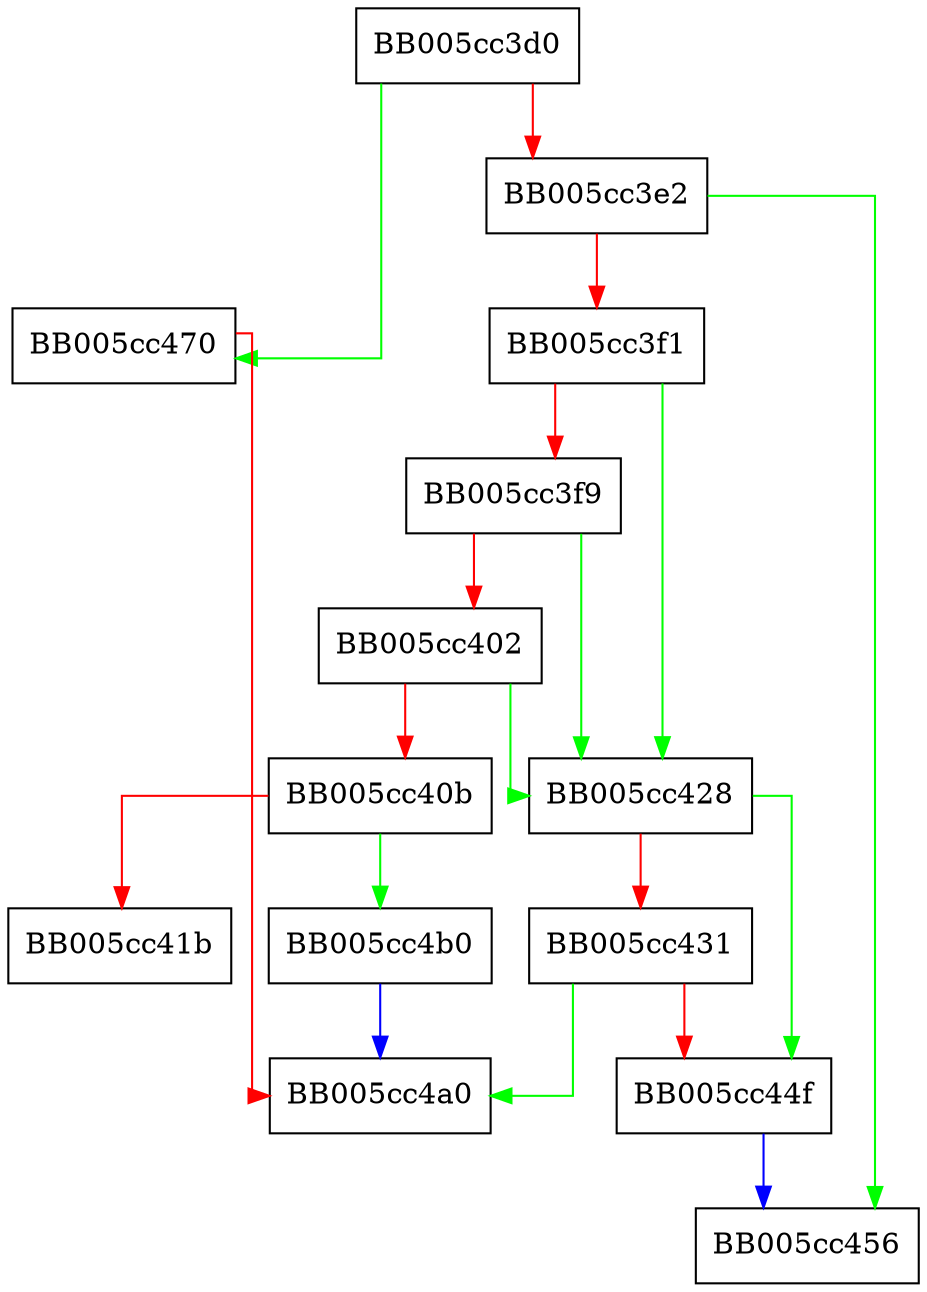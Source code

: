 digraph EVP_DigestVerifyUpdate {
  node [shape="box"];
  graph [splines=ortho];
  BB005cc3d0 -> BB005cc470 [color="green"];
  BB005cc3d0 -> BB005cc3e2 [color="red"];
  BB005cc3e2 -> BB005cc456 [color="green"];
  BB005cc3e2 -> BB005cc3f1 [color="red"];
  BB005cc3f1 -> BB005cc428 [color="green"];
  BB005cc3f1 -> BB005cc3f9 [color="red"];
  BB005cc3f9 -> BB005cc428 [color="green"];
  BB005cc3f9 -> BB005cc402 [color="red"];
  BB005cc402 -> BB005cc428 [color="green"];
  BB005cc402 -> BB005cc40b [color="red"];
  BB005cc40b -> BB005cc4b0 [color="green"];
  BB005cc40b -> BB005cc41b [color="red"];
  BB005cc428 -> BB005cc44f [color="green"];
  BB005cc428 -> BB005cc431 [color="red"];
  BB005cc431 -> BB005cc4a0 [color="green"];
  BB005cc431 -> BB005cc44f [color="red"];
  BB005cc44f -> BB005cc456 [color="blue"];
  BB005cc470 -> BB005cc4a0 [color="red"];
  BB005cc4b0 -> BB005cc4a0 [color="blue"];
}